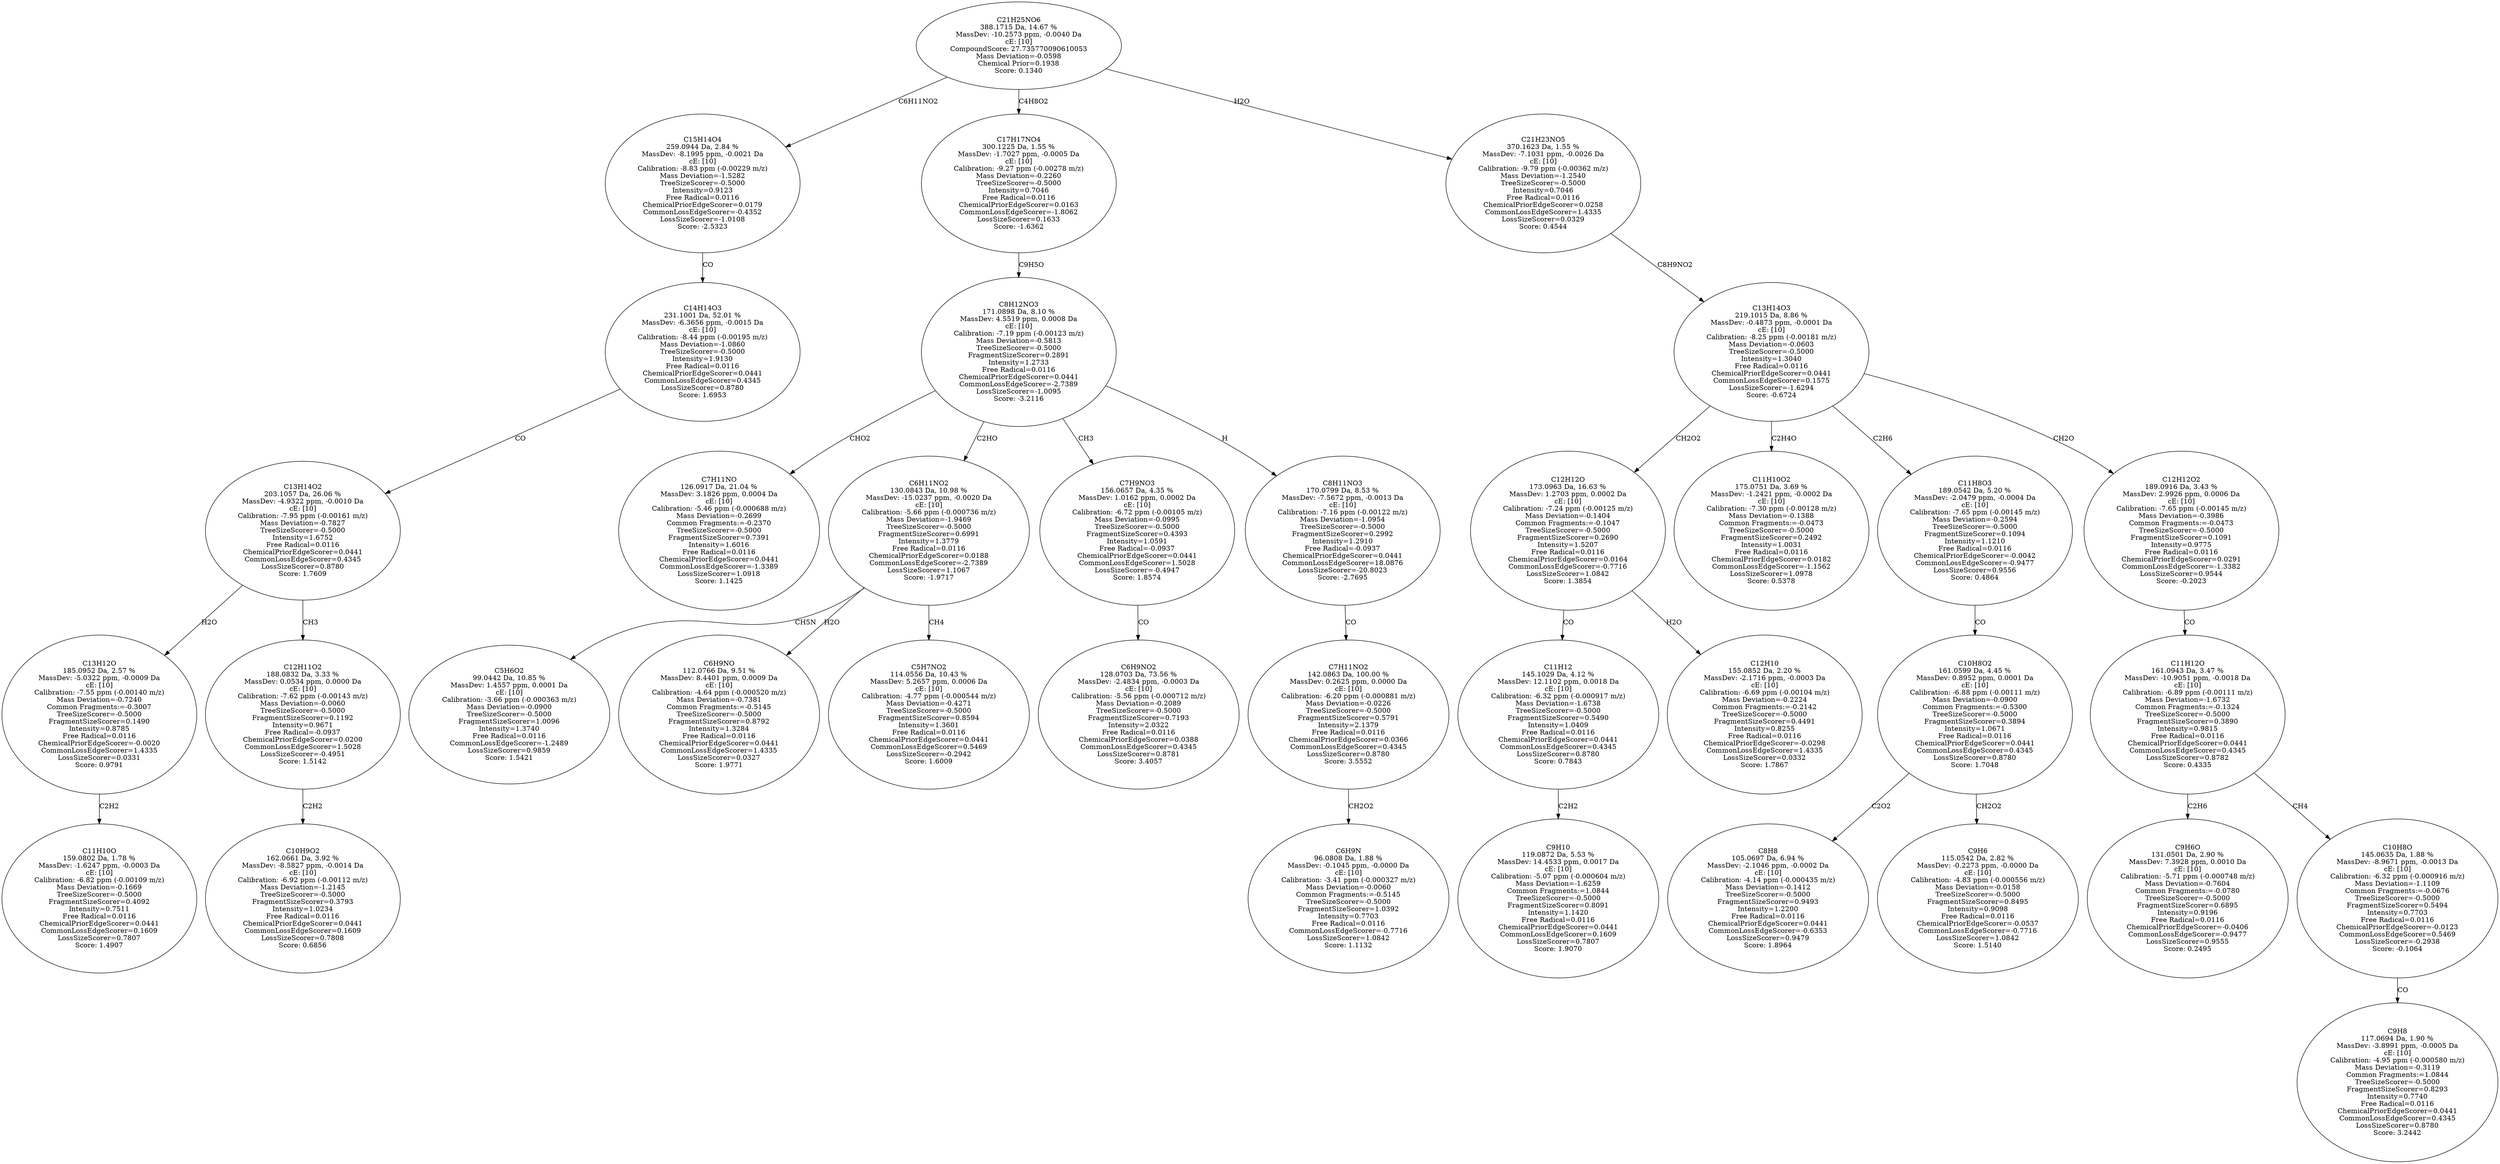 strict digraph {
v1 [label="C11H10O\n159.0802 Da, 1.78 %\nMassDev: -1.6247 ppm, -0.0003 Da\ncE: [10]\nCalibration: -6.82 ppm (-0.00109 m/z)\nMass Deviation=-0.1669\nTreeSizeScorer=-0.5000\nFragmentSizeScorer=0.4092\nIntensity=0.7511\nFree Radical=0.0116\nChemicalPriorEdgeScorer=0.0441\nCommonLossEdgeScorer=0.1609\nLossSizeScorer=0.7807\nScore: 1.4907"];
v2 [label="C13H12O\n185.0952 Da, 2.57 %\nMassDev: -5.0322 ppm, -0.0009 Da\ncE: [10]\nCalibration: -7.55 ppm (-0.00140 m/z)\nMass Deviation=-0.7240\nCommon Fragments:=-0.3007\nTreeSizeScorer=-0.5000\nFragmentSizeScorer=0.1490\nIntensity=0.8785\nFree Radical=0.0116\nChemicalPriorEdgeScorer=-0.0020\nCommonLossEdgeScorer=1.4335\nLossSizeScorer=0.0331\nScore: 0.9791"];
v3 [label="C10H9O2\n162.0661 Da, 3.92 %\nMassDev: -8.5827 ppm, -0.0014 Da\ncE: [10]\nCalibration: -6.92 ppm (-0.00112 m/z)\nMass Deviation=-1.2145\nTreeSizeScorer=-0.5000\nFragmentSizeScorer=0.3793\nIntensity=1.0234\nFree Radical=0.0116\nChemicalPriorEdgeScorer=0.0441\nCommonLossEdgeScorer=0.1609\nLossSizeScorer=0.7808\nScore: 0.6856"];
v4 [label="C12H11O2\n188.0832 Da, 3.33 %\nMassDev: 0.0534 ppm, 0.0000 Da\ncE: [10]\nCalibration: -7.62 ppm (-0.00143 m/z)\nMass Deviation=-0.0060\nTreeSizeScorer=-0.5000\nFragmentSizeScorer=0.1192\nIntensity=0.9671\nFree Radical=-0.0937\nChemicalPriorEdgeScorer=0.0200\nCommonLossEdgeScorer=1.5028\nLossSizeScorer=-0.4951\nScore: 1.5142"];
v5 [label="C13H14O2\n203.1057 Da, 26.06 %\nMassDev: -4.9322 ppm, -0.0010 Da\ncE: [10]\nCalibration: -7.95 ppm (-0.00161 m/z)\nMass Deviation=-0.7827\nTreeSizeScorer=-0.5000\nIntensity=1.6752\nFree Radical=0.0116\nChemicalPriorEdgeScorer=0.0441\nCommonLossEdgeScorer=0.4345\nLossSizeScorer=0.8780\nScore: 1.7609"];
v6 [label="C14H14O3\n231.1001 Da, 52.01 %\nMassDev: -6.3656 ppm, -0.0015 Da\ncE: [10]\nCalibration: -8.44 ppm (-0.00195 m/z)\nMass Deviation=-1.0860\nTreeSizeScorer=-0.5000\nIntensity=1.9130\nFree Radical=0.0116\nChemicalPriorEdgeScorer=0.0441\nCommonLossEdgeScorer=0.4345\nLossSizeScorer=0.8780\nScore: 1.6953"];
v7 [label="C15H14O4\n259.0944 Da, 2.84 %\nMassDev: -8.1995 ppm, -0.0021 Da\ncE: [10]\nCalibration: -8.83 ppm (-0.00229 m/z)\nMass Deviation=-1.5282\nTreeSizeScorer=-0.5000\nIntensity=0.9123\nFree Radical=0.0116\nChemicalPriorEdgeScorer=0.0179\nCommonLossEdgeScorer=-0.4352\nLossSizeScorer=-1.0108\nScore: -2.5323"];
v8 [label="C7H11NO\n126.0917 Da, 21.04 %\nMassDev: 3.1826 ppm, 0.0004 Da\ncE: [10]\nCalibration: -5.46 ppm (-0.000688 m/z)\nMass Deviation=-0.2699\nCommon Fragments:=-0.2370\nTreeSizeScorer=-0.5000\nFragmentSizeScorer=0.7391\nIntensity=1.6016\nFree Radical=0.0116\nChemicalPriorEdgeScorer=0.0441\nCommonLossEdgeScorer=-1.3389\nLossSizeScorer=1.0918\nScore: 1.1425"];
v9 [label="C5H6O2\n99.0442 Da, 10.85 %\nMassDev: 1.4557 ppm, 0.0001 Da\ncE: [10]\nCalibration: -3.66 ppm (-0.000363 m/z)\nMass Deviation=-0.0900\nTreeSizeScorer=-0.5000\nFragmentSizeScorer=1.0096\nIntensity=1.3740\nFree Radical=0.0116\nCommonLossEdgeScorer=-1.2489\nLossSizeScorer=0.9859\nScore: 1.5421"];
v10 [label="C6H9NO\n112.0766 Da, 9.51 %\nMassDev: 8.4401 ppm, 0.0009 Da\ncE: [10]\nCalibration: -4.64 ppm (-0.000520 m/z)\nMass Deviation=-0.7381\nCommon Fragments:=-0.5145\nTreeSizeScorer=-0.5000\nFragmentSizeScorer=0.8792\nIntensity=1.3284\nFree Radical=0.0116\nChemicalPriorEdgeScorer=0.0441\nCommonLossEdgeScorer=1.4335\nLossSizeScorer=0.0327\nScore: 1.9771"];
v11 [label="C5H7NO2\n114.0556 Da, 10.43 %\nMassDev: 5.2657 ppm, 0.0006 Da\ncE: [10]\nCalibration: -4.77 ppm (-0.000544 m/z)\nMass Deviation=-0.4271\nTreeSizeScorer=-0.5000\nFragmentSizeScorer=0.8594\nIntensity=1.3601\nFree Radical=0.0116\nChemicalPriorEdgeScorer=0.0441\nCommonLossEdgeScorer=0.5469\nLossSizeScorer=-0.2942\nScore: 1.6009"];
v12 [label="C6H11NO2\n130.0843 Da, 10.98 %\nMassDev: -15.0237 ppm, -0.0020 Da\ncE: [10]\nCalibration: -5.66 ppm (-0.000736 m/z)\nMass Deviation=-1.9469\nTreeSizeScorer=-0.5000\nFragmentSizeScorer=0.6991\nIntensity=1.3779\nFree Radical=0.0116\nChemicalPriorEdgeScorer=0.0188\nCommonLossEdgeScorer=-2.7389\nLossSizeScorer=1.1067\nScore: -1.9717"];
v13 [label="C6H9NO2\n128.0703 Da, 73.56 %\nMassDev: -2.4834 ppm, -0.0003 Da\ncE: [10]\nCalibration: -5.56 ppm (-0.000712 m/z)\nMass Deviation=-0.2089\nTreeSizeScorer=-0.5000\nFragmentSizeScorer=0.7193\nIntensity=2.0322\nFree Radical=0.0116\nChemicalPriorEdgeScorer=0.0388\nCommonLossEdgeScorer=0.4345\nLossSizeScorer=0.8781\nScore: 3.4057"];
v14 [label="C7H9NO3\n156.0657 Da, 4.35 %\nMassDev: 1.0162 ppm, 0.0002 Da\ncE: [10]\nCalibration: -6.72 ppm (-0.00105 m/z)\nMass Deviation=-0.0995\nTreeSizeScorer=-0.5000\nFragmentSizeScorer=0.4393\nIntensity=1.0591\nFree Radical=-0.0937\nChemicalPriorEdgeScorer=0.0441\nCommonLossEdgeScorer=1.5028\nLossSizeScorer=-0.4947\nScore: 1.8574"];
v15 [label="C6H9N\n96.0808 Da, 1.88 %\nMassDev: -0.1045 ppm, -0.0000 Da\ncE: [10]\nCalibration: -3.41 ppm (-0.000327 m/z)\nMass Deviation=-0.0060\nCommon Fragments:=-0.5145\nTreeSizeScorer=-0.5000\nFragmentSizeScorer=1.0392\nIntensity=0.7703\nFree Radical=0.0116\nCommonLossEdgeScorer=-0.7716\nLossSizeScorer=1.0842\nScore: 1.1132"];
v16 [label="C7H11NO2\n142.0863 Da, 100.00 %\nMassDev: 0.2625 ppm, 0.0000 Da\ncE: [10]\nCalibration: -6.20 ppm (-0.000881 m/z)\nMass Deviation=-0.0226\nTreeSizeScorer=-0.5000\nFragmentSizeScorer=0.5791\nIntensity=2.1379\nFree Radical=0.0116\nChemicalPriorEdgeScorer=0.0366\nCommonLossEdgeScorer=0.4345\nLossSizeScorer=0.8780\nScore: 3.5552"];
v17 [label="C8H11NO3\n170.0799 Da, 8.53 %\nMassDev: -7.5672 ppm, -0.0013 Da\ncE: [10]\nCalibration: -7.16 ppm (-0.00122 m/z)\nMass Deviation=-1.0954\nTreeSizeScorer=-0.5000\nFragmentSizeScorer=0.2992\nIntensity=1.2910\nFree Radical=-0.0937\nChemicalPriorEdgeScorer=0.0441\nCommonLossEdgeScorer=18.0876\nLossSizeScorer=-20.8023\nScore: -2.7695"];
v18 [label="C8H12NO3\n171.0898 Da, 8.10 %\nMassDev: 4.5519 ppm, 0.0008 Da\ncE: [10]\nCalibration: -7.19 ppm (-0.00123 m/z)\nMass Deviation=-0.5813\nTreeSizeScorer=-0.5000\nFragmentSizeScorer=0.2891\nIntensity=1.2733\nFree Radical=0.0116\nChemicalPriorEdgeScorer=0.0441\nCommonLossEdgeScorer=-2.7389\nLossSizeScorer=-1.0095\nScore: -3.2116"];
v19 [label="C17H17NO4\n300.1225 Da, 1.55 %\nMassDev: -1.7027 ppm, -0.0005 Da\ncE: [10]\nCalibration: -9.27 ppm (-0.00278 m/z)\nMass Deviation=-0.2260\nTreeSizeScorer=-0.5000\nIntensity=0.7046\nFree Radical=0.0116\nChemicalPriorEdgeScorer=0.0163\nCommonLossEdgeScorer=-1.8062\nLossSizeScorer=0.1633\nScore: -1.6362"];
v20 [label="C9H10\n119.0872 Da, 5.53 %\nMassDev: 14.4533 ppm, 0.0017 Da\ncE: [10]\nCalibration: -5.07 ppm (-0.000604 m/z)\nMass Deviation=-1.6259\nCommon Fragments:=1.0844\nTreeSizeScorer=-0.5000\nFragmentSizeScorer=0.8091\nIntensity=1.1420\nFree Radical=0.0116\nChemicalPriorEdgeScorer=0.0441\nCommonLossEdgeScorer=0.1609\nLossSizeScorer=0.7807\nScore: 1.9070"];
v21 [label="C11H12\n145.1029 Da, 4.12 %\nMassDev: 12.1102 ppm, 0.0018 Da\ncE: [10]\nCalibration: -6.32 ppm (-0.000917 m/z)\nMass Deviation=-1.6738\nTreeSizeScorer=-0.5000\nFragmentSizeScorer=0.5490\nIntensity=1.0409\nFree Radical=0.0116\nChemicalPriorEdgeScorer=0.0441\nCommonLossEdgeScorer=0.4345\nLossSizeScorer=0.8780\nScore: 0.7843"];
v22 [label="C12H10\n155.0852 Da, 2.20 %\nMassDev: -2.1716 ppm, -0.0003 Da\ncE: [10]\nCalibration: -6.69 ppm (-0.00104 m/z)\nMass Deviation=-0.2224\nCommon Fragments:=-0.2142\nTreeSizeScorer=-0.5000\nFragmentSizeScorer=0.4491\nIntensity=0.8255\nFree Radical=0.0116\nChemicalPriorEdgeScorer=-0.0298\nCommonLossEdgeScorer=1.4335\nLossSizeScorer=0.0332\nScore: 1.7867"];
v23 [label="C12H12O\n173.0963 Da, 16.63 %\nMassDev: 1.2703 ppm, 0.0002 Da\ncE: [10]\nCalibration: -7.24 ppm (-0.00125 m/z)\nMass Deviation=-0.1404\nCommon Fragments:=-0.1047\nTreeSizeScorer=-0.5000\nFragmentSizeScorer=0.2690\nIntensity=1.5207\nFree Radical=0.0116\nChemicalPriorEdgeScorer=0.0164\nCommonLossEdgeScorer=-0.7716\nLossSizeScorer=1.0842\nScore: 1.3854"];
v24 [label="C11H10O2\n175.0751 Da, 3.69 %\nMassDev: -1.2421 ppm, -0.0002 Da\ncE: [10]\nCalibration: -7.30 ppm (-0.00128 m/z)\nMass Deviation=-0.1388\nCommon Fragments:=-0.0473\nTreeSizeScorer=-0.5000\nFragmentSizeScorer=0.2492\nIntensity=1.0031\nFree Radical=0.0116\nChemicalPriorEdgeScorer=0.0182\nCommonLossEdgeScorer=-1.1562\nLossSizeScorer=1.0978\nScore: 0.5378"];
v25 [label="C8H8\n105.0697 Da, 6.94 %\nMassDev: -2.1046 ppm, -0.0002 Da\ncE: [10]\nCalibration: -4.14 ppm (-0.000435 m/z)\nMass Deviation=-0.1412\nTreeSizeScorer=-0.5000\nFragmentSizeScorer=0.9493\nIntensity=1.2200\nFree Radical=0.0116\nChemicalPriorEdgeScorer=0.0441\nCommonLossEdgeScorer=-0.6353\nLossSizeScorer=0.9479\nScore: 1.8964"];
v26 [label="C9H6\n115.0542 Da, 2.82 %\nMassDev: -0.2273 ppm, -0.0000 Da\ncE: [10]\nCalibration: -4.83 ppm (-0.000556 m/z)\nMass Deviation=-0.0158\nTreeSizeScorer=-0.5000\nFragmentSizeScorer=0.8495\nIntensity=0.9098\nFree Radical=0.0116\nChemicalPriorEdgeScorer=-0.0537\nCommonLossEdgeScorer=-0.7716\nLossSizeScorer=1.0842\nScore: 1.5140"];
v27 [label="C10H8O2\n161.0599 Da, 4.45 %\nMassDev: 0.8952 ppm, 0.0001 Da\ncE: [10]\nCalibration: -6.88 ppm (-0.00111 m/z)\nMass Deviation=-0.0900\nCommon Fragments:=-0.5300\nTreeSizeScorer=-0.5000\nFragmentSizeScorer=0.3894\nIntensity=1.0671\nFree Radical=0.0116\nChemicalPriorEdgeScorer=0.0441\nCommonLossEdgeScorer=0.4345\nLossSizeScorer=0.8780\nScore: 1.7048"];
v28 [label="C11H8O3\n189.0542 Da, 5.20 %\nMassDev: -2.0479 ppm, -0.0004 Da\ncE: [10]\nCalibration: -7.65 ppm (-0.00145 m/z)\nMass Deviation=-0.2594\nTreeSizeScorer=-0.5000\nFragmentSizeScorer=0.1094\nIntensity=1.1210\nFree Radical=0.0116\nChemicalPriorEdgeScorer=-0.0042\nCommonLossEdgeScorer=-0.9477\nLossSizeScorer=0.9556\nScore: 0.4864"];
v29 [label="C9H6O\n131.0501 Da, 2.90 %\nMassDev: 7.3928 ppm, 0.0010 Da\ncE: [10]\nCalibration: -5.71 ppm (-0.000748 m/z)\nMass Deviation=-0.7604\nCommon Fragments:=-0.0780\nTreeSizeScorer=-0.5000\nFragmentSizeScorer=0.6895\nIntensity=0.9196\nFree Radical=0.0116\nChemicalPriorEdgeScorer=-0.0406\nCommonLossEdgeScorer=-0.9477\nLossSizeScorer=0.9555\nScore: 0.2495"];
v30 [label="C9H8\n117.0694 Da, 1.90 %\nMassDev: -3.8991 ppm, -0.0005 Da\ncE: [10]\nCalibration: -4.95 ppm (-0.000580 m/z)\nMass Deviation=-0.3119\nCommon Fragments:=1.0844\nTreeSizeScorer=-0.5000\nFragmentSizeScorer=0.8293\nIntensity=0.7740\nFree Radical=0.0116\nChemicalPriorEdgeScorer=0.0441\nCommonLossEdgeScorer=0.4345\nLossSizeScorer=0.8780\nScore: 3.2442"];
v31 [label="C10H8O\n145.0635 Da, 1.88 %\nMassDev: -8.9671 ppm, -0.0013 Da\ncE: [10]\nCalibration: -6.32 ppm (-0.000916 m/z)\nMass Deviation=-1.1109\nCommon Fragments:=-0.0676\nTreeSizeScorer=-0.5000\nFragmentSizeScorer=0.5494\nIntensity=0.7703\nFree Radical=0.0116\nChemicalPriorEdgeScorer=-0.0123\nCommonLossEdgeScorer=0.5469\nLossSizeScorer=-0.2938\nScore: -0.1064"];
v32 [label="C11H12O\n161.0943 Da, 3.47 %\nMassDev: -10.9051 ppm, -0.0018 Da\ncE: [10]\nCalibration: -6.89 ppm (-0.00111 m/z)\nMass Deviation=-1.6732\nCommon Fragments:=-0.1324\nTreeSizeScorer=-0.5000\nFragmentSizeScorer=0.3890\nIntensity=0.9815\nFree Radical=0.0116\nChemicalPriorEdgeScorer=0.0441\nCommonLossEdgeScorer=0.4345\nLossSizeScorer=0.8782\nScore: 0.4335"];
v33 [label="C12H12O2\n189.0916 Da, 3.43 %\nMassDev: 2.9926 ppm, 0.0006 Da\ncE: [10]\nCalibration: -7.65 ppm (-0.00145 m/z)\nMass Deviation=-0.3986\nCommon Fragments:=-0.0473\nTreeSizeScorer=-0.5000\nFragmentSizeScorer=0.1091\nIntensity=0.9775\nFree Radical=0.0116\nChemicalPriorEdgeScorer=0.0291\nCommonLossEdgeScorer=-1.3382\nLossSizeScorer=0.9544\nScore: -0.2023"];
v34 [label="C13H14O3\n219.1015 Da, 8.86 %\nMassDev: -0.4873 ppm, -0.0001 Da\ncE: [10]\nCalibration: -8.25 ppm (-0.00181 m/z)\nMass Deviation=-0.0603\nTreeSizeScorer=-0.5000\nIntensity=1.3040\nFree Radical=0.0116\nChemicalPriorEdgeScorer=0.0441\nCommonLossEdgeScorer=0.1575\nLossSizeScorer=-1.6294\nScore: -0.6724"];
v35 [label="C21H23NO5\n370.1623 Da, 1.55 %\nMassDev: -7.1031 ppm, -0.0026 Da\ncE: [10]\nCalibration: -9.79 ppm (-0.00362 m/z)\nMass Deviation=-1.2540\nTreeSizeScorer=-0.5000\nIntensity=0.7046\nFree Radical=0.0116\nChemicalPriorEdgeScorer=0.0258\nCommonLossEdgeScorer=1.4335\nLossSizeScorer=0.0329\nScore: 0.4544"];
v36 [label="C21H25NO6\n388.1715 Da, 14.67 %\nMassDev: -10.2573 ppm, -0.0040 Da\ncE: [10]\nCompoundScore: 27.735770090610053\nMass Deviation=-0.0598\nChemical Prior=0.1938\nScore: 0.1340"];
v2 -> v1 [label="C2H2"];
v5 -> v2 [label="H2O"];
v4 -> v3 [label="C2H2"];
v5 -> v4 [label="CH3"];
v6 -> v5 [label="CO"];
v7 -> v6 [label="CO"];
v36 -> v7 [label="C6H11NO2"];
v18 -> v8 [label="CHO2"];
v12 -> v9 [label="CH5N"];
v12 -> v10 [label="H2O"];
v12 -> v11 [label="CH4"];
v18 -> v12 [label="C2HO"];
v14 -> v13 [label="CO"];
v18 -> v14 [label="CH3"];
v16 -> v15 [label="CH2O2"];
v17 -> v16 [label="CO"];
v18 -> v17 [label="H"];
v19 -> v18 [label="C9H5O"];
v36 -> v19 [label="C4H8O2"];
v21 -> v20 [label="C2H2"];
v23 -> v21 [label="CO"];
v23 -> v22 [label="H2O"];
v34 -> v23 [label="CH2O2"];
v34 -> v24 [label="C2H4O"];
v27 -> v25 [label="C2O2"];
v27 -> v26 [label="CH2O2"];
v28 -> v27 [label="CO"];
v34 -> v28 [label="C2H6"];
v32 -> v29 [label="C2H6"];
v31 -> v30 [label="CO"];
v32 -> v31 [label="CH4"];
v33 -> v32 [label="CO"];
v34 -> v33 [label="CH2O"];
v35 -> v34 [label="C8H9NO2"];
v36 -> v35 [label="H2O"];
}